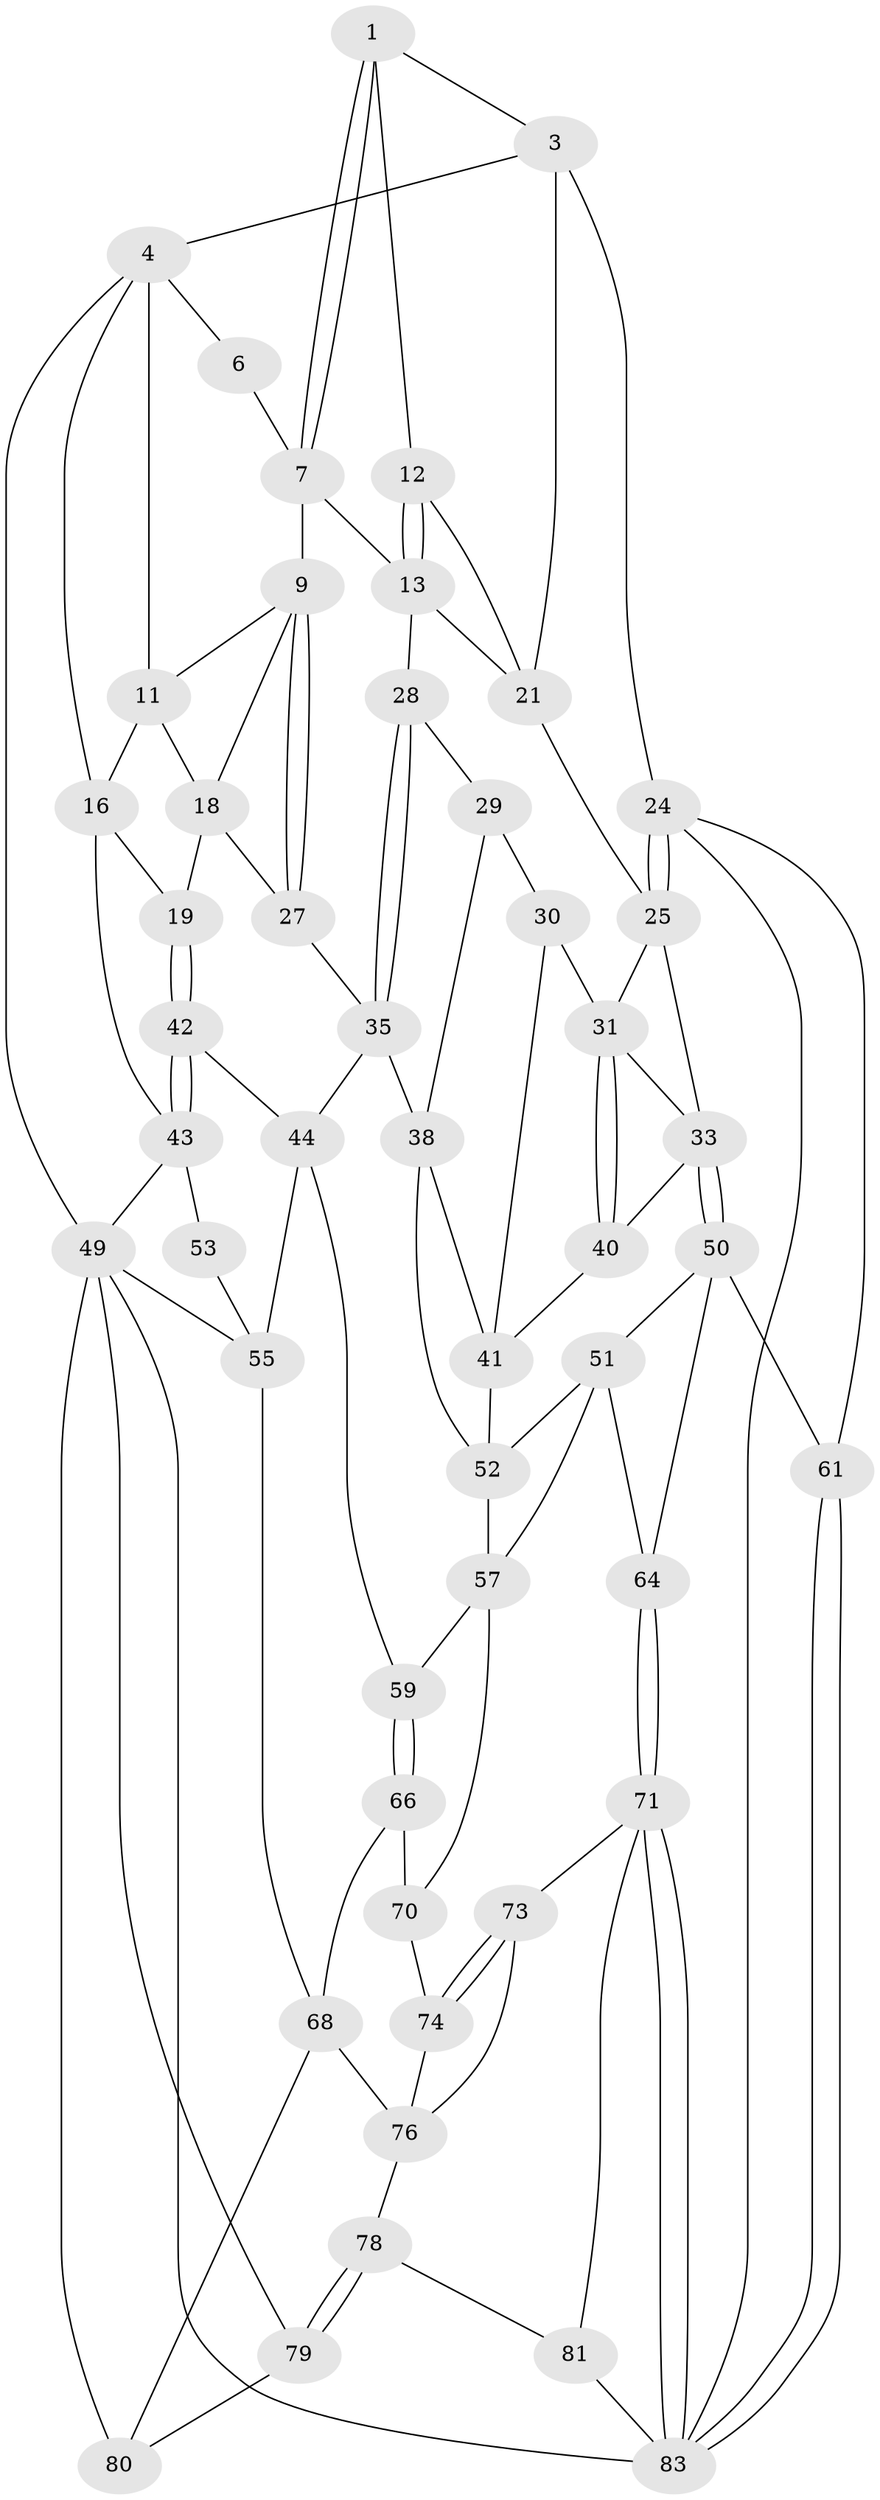 // original degree distribution, {3: 0.03571428571428571, 4: 0.25, 5: 0.4880952380952381, 6: 0.2261904761904762}
// Generated by graph-tools (version 1.1) at 2025/42/03/06/25 10:42:29]
// undirected, 50 vertices, 105 edges
graph export_dot {
graph [start="1"]
  node [color=gray90,style=filled];
  1 [pos="+0.3892132260926567+0",super="+2"];
  3 [pos="+1+0",super="+22"];
  4 [pos="+0+0",super="+5"];
  6 [pos="+0.3274341597638186+0"];
  7 [pos="+0.42472381564331135+0.14670981088599713",super="+8"];
  9 [pos="+0.3780503613956069+0.1763940314004466",super="+10"];
  11 [pos="+0.27614116272976047+0.040952954445540785",super="+15"];
  12 [pos="+0.5955019636383933+0.004476599627671186"];
  13 [pos="+0.5867094107478329+0.0933301768397467",super="+14"];
  16 [pos="+0.028554684640425293+0.08944023158813562",super="+17"];
  18 [pos="+0.23668086977634903+0.11308454715430054",super="+20"];
  19 [pos="+0.09837790995825799+0.1499417093249701"];
  21 [pos="+0.8302058360405601+0.07619438064526769",super="+23"];
  24 [pos="+1+0.3025668283550803",super="+60"];
  25 [pos="+1+0.3106668735492893",super="+26"];
  27 [pos="+0.31610611303419583+0.3091457059849857"];
  28 [pos="+0.5875680510689313+0.1224810900805995"];
  29 [pos="+0.5932274470993284+0.131164825788486",super="+37"];
  30 [pos="+0.6538386597920931+0.17676141798379563",super="+39"];
  31 [pos="+0.733002919335847+0.19890477888502803",super="+32"];
  33 [pos="+0.9151018712501521+0.3343921661918941",super="+34"];
  35 [pos="+0.438703145501555+0.3397618251239322",super="+36"];
  38 [pos="+0.5329472663500976+0.3692382264052373",super="+47"];
  40 [pos="+0.7646275082798192+0.33883731659596106"];
  41 [pos="+0.7489278473810612+0.34899237145428225",super="+46"];
  42 [pos="+0.08655060512228606+0.32146357382399454",super="+45"];
  43 [pos="+0+0.36681031575705747",super="+48"];
  44 [pos="+0.3016214346620437+0.3634561269106004",super="+54"];
  49 [pos="+0+0.5894040917645793",super="+82"];
  50 [pos="+0.8143116968026262+0.5098673200522745",super="+62"];
  51 [pos="+0.8003682428479588+0.5082701307766122",super="+63"];
  52 [pos="+0.7823822025053634+0.4946483717340533",super="+56"];
  53 [pos="+0.12162082117422152+0.41512189406568767"];
  55 [pos="+0.13180638682231072+0.5565457456509989",super="+65"];
  57 [pos="+0.5921594244268031+0.5292431714065081",super="+58"];
  59 [pos="+0.3372747768815621+0.5113998937497013"];
  61 [pos="+1+0.6811600478199987"];
  64 [pos="+0.6717049415758873+0.7030049015120001"];
  66 [pos="+0.33577842103343375+0.5292169000347556",super="+67"];
  68 [pos="+0.287209048517413+0.6663368877462333",super="+69"];
  70 [pos="+0.45629034283635433+0.6531641974570438",super="+75"];
  71 [pos="+0.6612558350415871+0.7262137182566775",super="+72"];
  73 [pos="+0.5071161561591248+0.7404992006718911"];
  74 [pos="+0.46164451781785093+0.7103948620333698"];
  76 [pos="+0.34827009221331146+0.7290660058735918",super="+77"];
  78 [pos="+0.31787450157723884+1"];
  79 [pos="+0.30349970955262645+1"];
  80 [pos="+0.13311969415576186+0.7150268034108002"];
  81 [pos="+0.43739711751822397+1"];
  83 [pos="+0.7214753015653945+0.91783448360877",super="+84"];
  1 -- 7;
  1 -- 7;
  1 -- 3;
  1 -- 12;
  3 -- 4;
  3 -- 24 [weight=2];
  3 -- 21;
  4 -- 49;
  4 -- 16;
  4 -- 11;
  4 -- 6;
  6 -- 7;
  7 -- 9;
  7 -- 13;
  9 -- 27;
  9 -- 27;
  9 -- 18;
  9 -- 11;
  11 -- 16;
  11 -- 18;
  12 -- 13;
  12 -- 13;
  12 -- 21;
  13 -- 21;
  13 -- 28;
  16 -- 19;
  16 -- 43;
  18 -- 27;
  18 -- 19;
  19 -- 42;
  19 -- 42;
  21 -- 25;
  24 -- 25;
  24 -- 25;
  24 -- 83;
  24 -- 61;
  25 -- 33;
  25 -- 31;
  27 -- 35;
  28 -- 29;
  28 -- 35;
  28 -- 35;
  29 -- 30 [weight=2];
  29 -- 38;
  30 -- 31;
  30 -- 41;
  31 -- 40;
  31 -- 40;
  31 -- 33;
  33 -- 50;
  33 -- 50;
  33 -- 40;
  35 -- 38;
  35 -- 44;
  38 -- 41;
  38 -- 52;
  40 -- 41;
  41 -- 52;
  42 -- 43;
  42 -- 43;
  42 -- 44;
  43 -- 49;
  43 -- 53;
  44 -- 59;
  44 -- 55;
  49 -- 80;
  49 -- 79;
  49 -- 55;
  49 -- 83;
  50 -- 51;
  50 -- 64;
  50 -- 61;
  51 -- 52;
  51 -- 64;
  51 -- 57;
  52 -- 57;
  53 -- 55;
  55 -- 68;
  57 -- 59;
  57 -- 70;
  59 -- 66;
  59 -- 66;
  61 -- 83;
  61 -- 83;
  64 -- 71;
  64 -- 71;
  66 -- 70 [weight=2];
  66 -- 68;
  68 -- 76;
  68 -- 80;
  70 -- 74;
  71 -- 83;
  71 -- 83;
  71 -- 73;
  71 -- 81;
  73 -- 74;
  73 -- 74;
  73 -- 76;
  74 -- 76;
  76 -- 78;
  78 -- 79;
  78 -- 79;
  78 -- 81;
  79 -- 80;
  81 -- 83;
}

